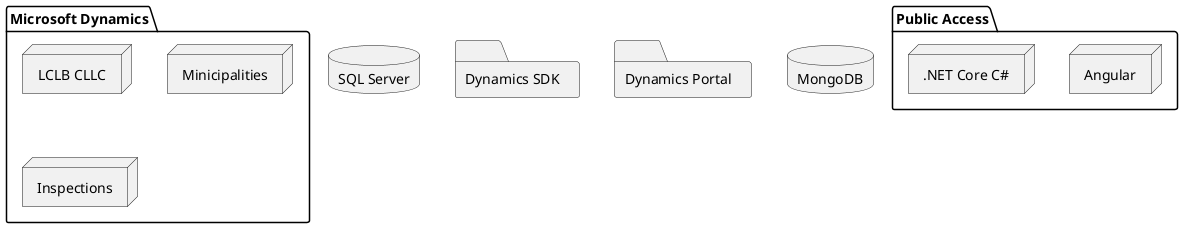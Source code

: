 @startuml

database "SQL Server" {
}
folder "Microsoft Dynamics" {
  node "LCLB CLLC"
  node "Minicipalities"
  node "Inspections"
}
folder "Dynamics SDK" {

}
folder "Dynamics Portal" {
}
folder "Public Access" {
  node "Angular"
  node ".NET Core C#"
}
database "MongoDB" {
}
@enduml
